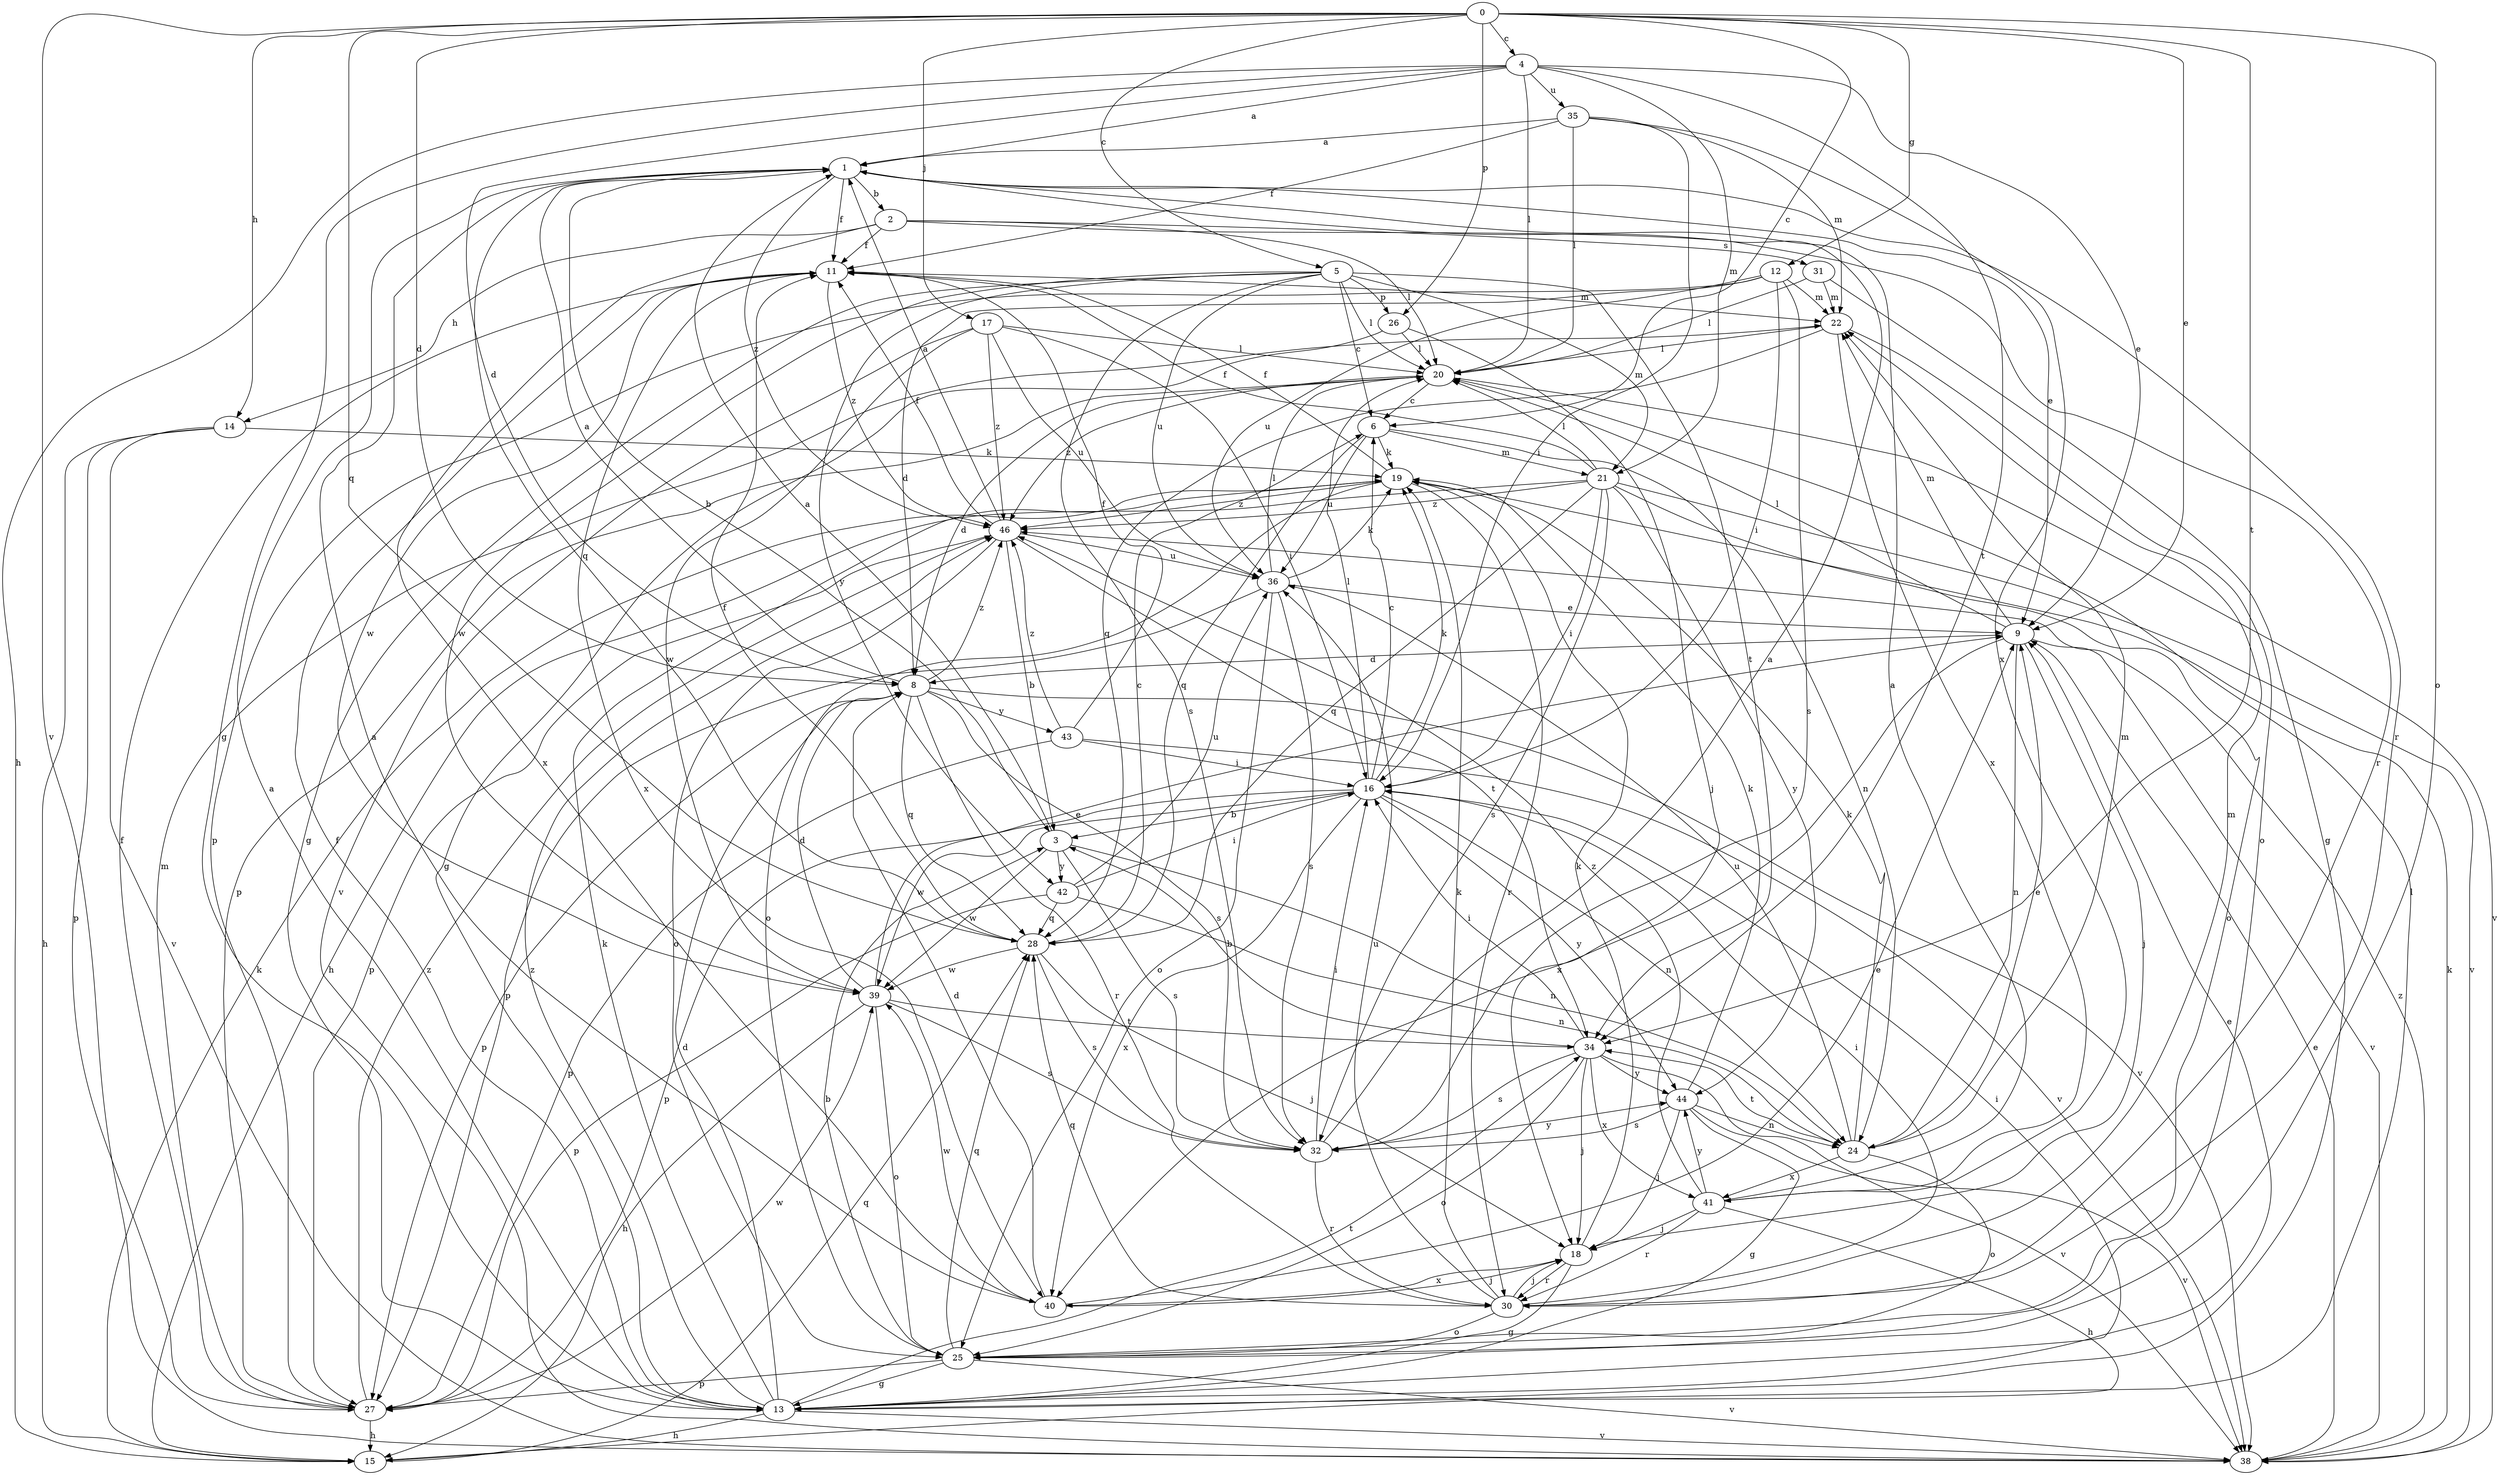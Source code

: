 strict digraph  {
0;
1;
2;
3;
4;
5;
6;
8;
9;
11;
12;
13;
14;
15;
16;
17;
18;
19;
20;
21;
22;
24;
25;
26;
27;
28;
30;
31;
32;
34;
35;
36;
38;
39;
40;
41;
42;
43;
44;
46;
0 -> 4  [label=c];
0 -> 5  [label=c];
0 -> 6  [label=c];
0 -> 8  [label=d];
0 -> 9  [label=e];
0 -> 12  [label=g];
0 -> 14  [label=h];
0 -> 17  [label=j];
0 -> 25  [label=o];
0 -> 26  [label=p];
0 -> 28  [label=q];
0 -> 34  [label=t];
0 -> 38  [label=v];
1 -> 2  [label=b];
1 -> 3  [label=b];
1 -> 9  [label=e];
1 -> 11  [label=f];
1 -> 28  [label=q];
1 -> 30  [label=r];
1 -> 46  [label=z];
2 -> 11  [label=f];
2 -> 14  [label=h];
2 -> 20  [label=l];
2 -> 30  [label=r];
2 -> 31  [label=s];
2 -> 40  [label=x];
3 -> 1  [label=a];
3 -> 24  [label=n];
3 -> 32  [label=s];
3 -> 39  [label=w];
3 -> 42  [label=y];
4 -> 1  [label=a];
4 -> 8  [label=d];
4 -> 9  [label=e];
4 -> 13  [label=g];
4 -> 15  [label=h];
4 -> 20  [label=l];
4 -> 21  [label=m];
4 -> 34  [label=t];
4 -> 35  [label=u];
5 -> 6  [label=c];
5 -> 13  [label=g];
5 -> 20  [label=l];
5 -> 21  [label=m];
5 -> 26  [label=p];
5 -> 32  [label=s];
5 -> 34  [label=t];
5 -> 36  [label=u];
5 -> 39  [label=w];
5 -> 42  [label=y];
6 -> 19  [label=k];
6 -> 21  [label=m];
6 -> 24  [label=n];
6 -> 28  [label=q];
6 -> 36  [label=u];
8 -> 1  [label=a];
8 -> 27  [label=p];
8 -> 28  [label=q];
8 -> 30  [label=r];
8 -> 32  [label=s];
8 -> 38  [label=v];
8 -> 43  [label=y];
8 -> 46  [label=z];
9 -> 8  [label=d];
9 -> 18  [label=j];
9 -> 20  [label=l];
9 -> 22  [label=m];
9 -> 24  [label=n];
9 -> 38  [label=v];
9 -> 40  [label=x];
11 -> 22  [label=m];
11 -> 39  [label=w];
11 -> 40  [label=x];
11 -> 46  [label=z];
12 -> 8  [label=d];
12 -> 16  [label=i];
12 -> 22  [label=m];
12 -> 27  [label=p];
12 -> 32  [label=s];
12 -> 36  [label=u];
13 -> 1  [label=a];
13 -> 8  [label=d];
13 -> 9  [label=e];
13 -> 11  [label=f];
13 -> 15  [label=h];
13 -> 16  [label=i];
13 -> 19  [label=k];
13 -> 20  [label=l];
13 -> 34  [label=t];
13 -> 38  [label=v];
13 -> 46  [label=z];
14 -> 15  [label=h];
14 -> 19  [label=k];
14 -> 27  [label=p];
14 -> 38  [label=v];
15 -> 19  [label=k];
15 -> 28  [label=q];
16 -> 3  [label=b];
16 -> 6  [label=c];
16 -> 19  [label=k];
16 -> 20  [label=l];
16 -> 24  [label=n];
16 -> 27  [label=p];
16 -> 39  [label=w];
16 -> 40  [label=x];
16 -> 44  [label=y];
17 -> 16  [label=i];
17 -> 20  [label=l];
17 -> 36  [label=u];
17 -> 38  [label=v];
17 -> 39  [label=w];
17 -> 46  [label=z];
18 -> 13  [label=g];
18 -> 19  [label=k];
18 -> 30  [label=r];
18 -> 40  [label=x];
19 -> 11  [label=f];
19 -> 25  [label=o];
19 -> 30  [label=r];
19 -> 46  [label=z];
20 -> 6  [label=c];
20 -> 8  [label=d];
20 -> 27  [label=p];
20 -> 38  [label=v];
20 -> 46  [label=z];
21 -> 11  [label=f];
21 -> 15  [label=h];
21 -> 16  [label=i];
21 -> 20  [label=l];
21 -> 25  [label=o];
21 -> 28  [label=q];
21 -> 32  [label=s];
21 -> 38  [label=v];
21 -> 44  [label=y];
21 -> 46  [label=z];
22 -> 20  [label=l];
22 -> 25  [label=o];
22 -> 28  [label=q];
22 -> 41  [label=x];
24 -> 9  [label=e];
24 -> 19  [label=k];
24 -> 22  [label=m];
24 -> 25  [label=o];
24 -> 34  [label=t];
24 -> 36  [label=u];
24 -> 41  [label=x];
25 -> 3  [label=b];
25 -> 13  [label=g];
25 -> 27  [label=p];
25 -> 28  [label=q];
25 -> 38  [label=v];
26 -> 13  [label=g];
26 -> 18  [label=j];
26 -> 20  [label=l];
27 -> 11  [label=f];
27 -> 15  [label=h];
27 -> 22  [label=m];
27 -> 39  [label=w];
27 -> 46  [label=z];
28 -> 6  [label=c];
28 -> 11  [label=f];
28 -> 18  [label=j];
28 -> 32  [label=s];
28 -> 39  [label=w];
30 -> 16  [label=i];
30 -> 18  [label=j];
30 -> 19  [label=k];
30 -> 22  [label=m];
30 -> 25  [label=o];
30 -> 28  [label=q];
30 -> 36  [label=u];
31 -> 13  [label=g];
31 -> 20  [label=l];
31 -> 22  [label=m];
32 -> 1  [label=a];
32 -> 16  [label=i];
32 -> 30  [label=r];
32 -> 44  [label=y];
34 -> 3  [label=b];
34 -> 16  [label=i];
34 -> 18  [label=j];
34 -> 25  [label=o];
34 -> 32  [label=s];
34 -> 38  [label=v];
34 -> 41  [label=x];
34 -> 44  [label=y];
35 -> 1  [label=a];
35 -> 11  [label=f];
35 -> 16  [label=i];
35 -> 20  [label=l];
35 -> 22  [label=m];
35 -> 41  [label=x];
36 -> 9  [label=e];
36 -> 19  [label=k];
36 -> 20  [label=l];
36 -> 25  [label=o];
36 -> 27  [label=p];
36 -> 32  [label=s];
38 -> 9  [label=e];
38 -> 19  [label=k];
38 -> 46  [label=z];
39 -> 8  [label=d];
39 -> 9  [label=e];
39 -> 15  [label=h];
39 -> 25  [label=o];
39 -> 32  [label=s];
39 -> 34  [label=t];
40 -> 1  [label=a];
40 -> 8  [label=d];
40 -> 9  [label=e];
40 -> 18  [label=j];
40 -> 39  [label=w];
41 -> 1  [label=a];
41 -> 15  [label=h];
41 -> 18  [label=j];
41 -> 30  [label=r];
41 -> 44  [label=y];
41 -> 46  [label=z];
42 -> 16  [label=i];
42 -> 24  [label=n];
42 -> 27  [label=p];
42 -> 28  [label=q];
42 -> 36  [label=u];
43 -> 11  [label=f];
43 -> 16  [label=i];
43 -> 27  [label=p];
43 -> 38  [label=v];
43 -> 46  [label=z];
44 -> 13  [label=g];
44 -> 18  [label=j];
44 -> 19  [label=k];
44 -> 24  [label=n];
44 -> 32  [label=s];
44 -> 38  [label=v];
46 -> 1  [label=a];
46 -> 3  [label=b];
46 -> 11  [label=f];
46 -> 25  [label=o];
46 -> 27  [label=p];
46 -> 34  [label=t];
46 -> 36  [label=u];
}
